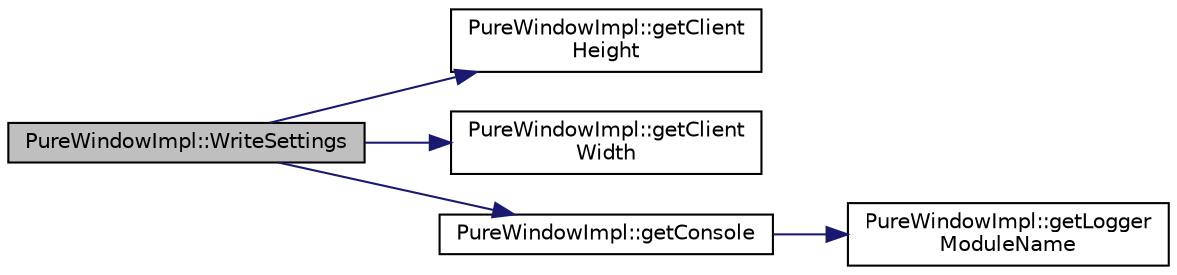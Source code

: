 digraph "PureWindowImpl::WriteSettings"
{
 // LATEX_PDF_SIZE
  edge [fontname="Helvetica",fontsize="10",labelfontname="Helvetica",labelfontsize="10"];
  node [fontname="Helvetica",fontsize="10",shape=record];
  rankdir="LR";
  Node1 [label="PureWindowImpl::WriteSettings",height=0.2,width=0.4,color="black", fillcolor="grey75", style="filled", fontcolor="black",tooltip="Writes the window properties to the console window."];
  Node1 -> Node2 [color="midnightblue",fontsize="10",style="solid",fontname="Helvetica"];
  Node2 [label="PureWindowImpl::getClient\lHeight",height=0.2,width=0.4,color="black", fillcolor="white", style="filled",URL="$class_pure_window_impl.html#aa16054fbd2ba16c3373c34f2e032fe9f",tooltip="Gets window client height."];
  Node1 -> Node3 [color="midnightblue",fontsize="10",style="solid",fontname="Helvetica"];
  Node3 [label="PureWindowImpl::getClient\lWidth",height=0.2,width=0.4,color="black", fillcolor="white", style="filled",URL="$class_pure_window_impl.html#a7de222077dca1cdafd6f1b3cd892ab83",tooltip="Gets window client width."];
  Node1 -> Node4 [color="midnightblue",fontsize="10",style="solid",fontname="Helvetica"];
  Node4 [label="PureWindowImpl::getConsole",height=0.2,width=0.4,color="black", fillcolor="white", style="filled",URL="$class_pure_window_impl.html#a65ec9e49320741ceed29454a3ad894f3",tooltip="Returns access to console preset with logger module name as this class."];
  Node4 -> Node5 [color="midnightblue",fontsize="10",style="solid",fontname="Helvetica"];
  Node5 [label="PureWindowImpl::getLogger\lModuleName",height=0.2,width=0.4,color="black", fillcolor="white", style="filled",URL="$class_pure_window_impl.html#a1ed00e8b044917d53908f0322461c755",tooltip="Returns the logger module name of this class."];
}
